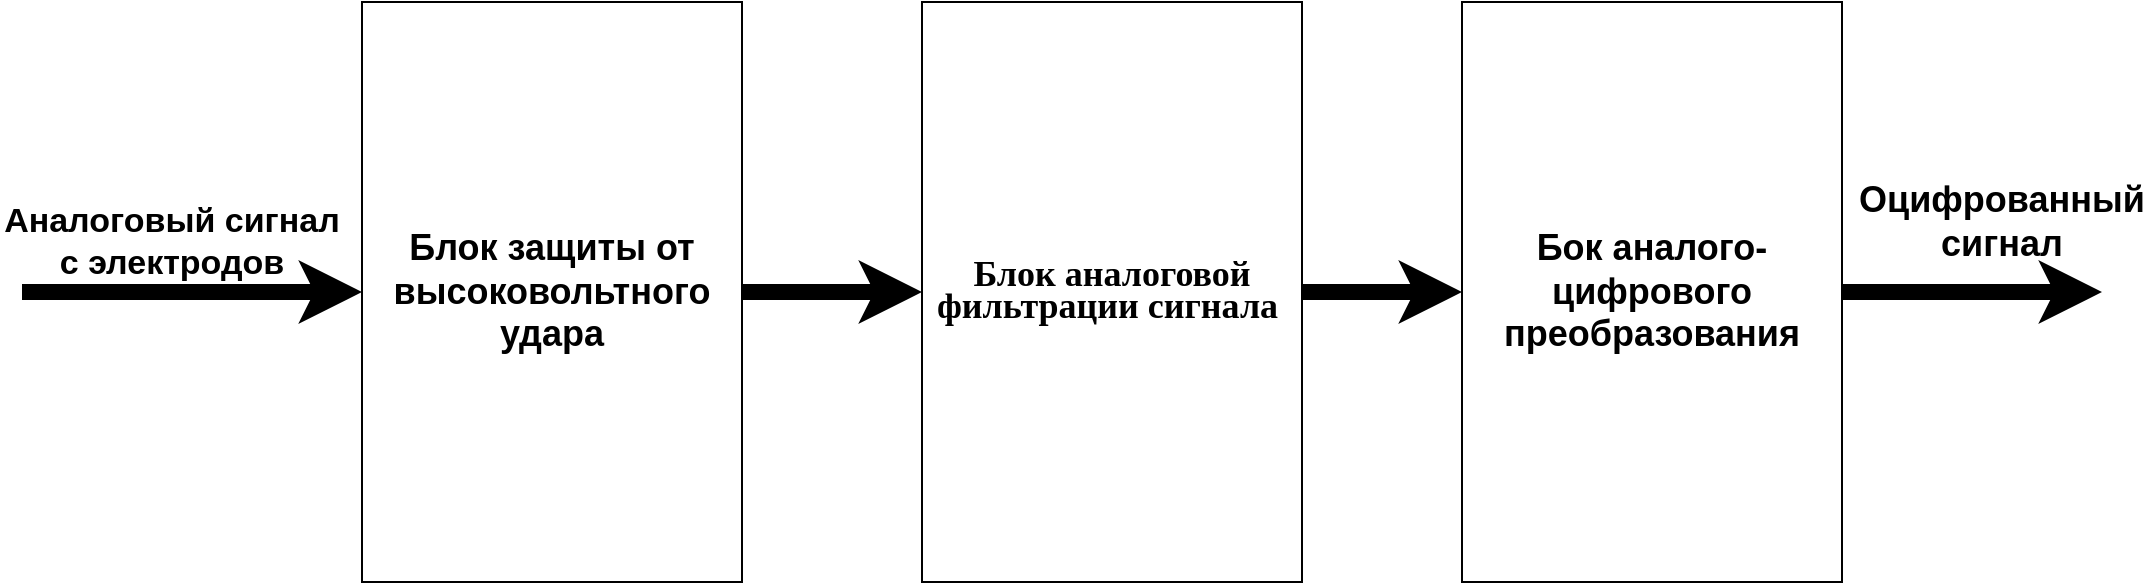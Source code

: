 <mxfile version="13.1.1" type="device"><diagram id="_WoTTy4pC1UNV9l1iMxu" name="Page-1"><mxGraphModel dx="1673" dy="934" grid="1" gridSize="10" guides="1" tooltips="1" connect="1" arrows="1" fold="1" page="1" pageScale="1" pageWidth="1100" pageHeight="850" math="0" shadow="0"><root><mxCell id="0"/><mxCell id="1" parent="0"/><mxCell id="2xWQG2nuBViuW7gXatey-1" value="&lt;b&gt;&lt;font style=&quot;font-size: 18px&quot;&gt;Блок защиты от высоковольтного удара&lt;/font&gt;&lt;/b&gt;" style="rounded=0;whiteSpace=wrap;html=1;" vertex="1" parent="1"><mxGeometry x="190" y="250" width="190" height="290" as="geometry"/></mxCell><mxCell id="2xWQG2nuBViuW7gXatey-2" value="&lt;span style=&quot;line-height: 115% ; font-family: &amp;#34;times new roman&amp;#34; , serif&quot;&gt;&lt;b&gt;&lt;font style=&quot;font-size: 18px&quot;&gt;Блок аналоговой фильтрации сигнала&amp;nbsp;&lt;/font&gt;&lt;/b&gt;&lt;/span&gt;" style="rounded=0;whiteSpace=wrap;html=1;" vertex="1" parent="1"><mxGeometry x="470" y="250" width="190" height="290" as="geometry"/></mxCell><mxCell id="2xWQG2nuBViuW7gXatey-3" value="&lt;b&gt;&lt;font style=&quot;font-size: 18px&quot;&gt;Бок аналого-цифрового преобразования&lt;/font&gt;&lt;/b&gt;" style="rounded=0;whiteSpace=wrap;html=1;" vertex="1" parent="1"><mxGeometry x="740" y="250" width="190" height="290" as="geometry"/></mxCell><mxCell id="2xWQG2nuBViuW7gXatey-7" value="&lt;b&gt;&lt;font style=&quot;font-size: 17px&quot;&gt;Аналоговый сигнал с электродов&lt;/font&gt;&lt;/b&gt;" style="text;html=1;strokeColor=none;fillColor=none;align=center;verticalAlign=middle;whiteSpace=wrap;rounded=0;" vertex="1" parent="1"><mxGeometry x="10" y="360" width="170" height="20" as="geometry"/></mxCell><mxCell id="2xWQG2nuBViuW7gXatey-12" value="" style="endArrow=classic;html=1;entryX=0;entryY=0.5;entryDx=0;entryDy=0;strokeWidth=8;" edge="1" parent="1" target="2xWQG2nuBViuW7gXatey-1"><mxGeometry width="50" height="50" relative="1" as="geometry"><mxPoint x="20" y="395" as="sourcePoint"/><mxPoint x="610" y="420" as="targetPoint"/></mxGeometry></mxCell><mxCell id="2xWQG2nuBViuW7gXatey-13" value="" style="endArrow=classic;html=1;entryX=0;entryY=0.5;entryDx=0;entryDy=0;strokeWidth=8;exitX=1;exitY=0.5;exitDx=0;exitDy=0;" edge="1" parent="1" source="2xWQG2nuBViuW7gXatey-1" target="2xWQG2nuBViuW7gXatey-2"><mxGeometry width="50" height="50" relative="1" as="geometry"><mxPoint x="10" y="405" as="sourcePoint"/><mxPoint x="200" y="405" as="targetPoint"/></mxGeometry></mxCell><mxCell id="2xWQG2nuBViuW7gXatey-14" value="" style="endArrow=classic;html=1;entryX=0;entryY=0.5;entryDx=0;entryDy=0;strokeWidth=8;exitX=1;exitY=0.5;exitDx=0;exitDy=0;" edge="1" parent="1" source="2xWQG2nuBViuW7gXatey-2" target="2xWQG2nuBViuW7gXatey-3"><mxGeometry width="50" height="50" relative="1" as="geometry"><mxPoint x="390" y="405" as="sourcePoint"/><mxPoint x="480" y="405" as="targetPoint"/></mxGeometry></mxCell><mxCell id="2xWQG2nuBViuW7gXatey-16" value="" style="endArrow=classic;html=1;strokeWidth=8;exitX=1;exitY=0.5;exitDx=0;exitDy=0;" edge="1" parent="1" source="2xWQG2nuBViuW7gXatey-3"><mxGeometry width="50" height="50" relative="1" as="geometry"><mxPoint x="410" y="425" as="sourcePoint"/><mxPoint x="1060" y="395" as="targetPoint"/></mxGeometry></mxCell><mxCell id="2xWQG2nuBViuW7gXatey-17" value="&lt;font style=&quot;font-size: 18px&quot;&gt;&lt;b&gt;Оцифрованный сигнал&lt;/b&gt;&lt;/font&gt;" style="text;html=1;strokeColor=none;fillColor=none;align=center;verticalAlign=middle;whiteSpace=wrap;rounded=0;" vertex="1" parent="1"><mxGeometry x="960" y="350" width="100" height="20" as="geometry"/></mxCell></root></mxGraphModel></diagram></mxfile>